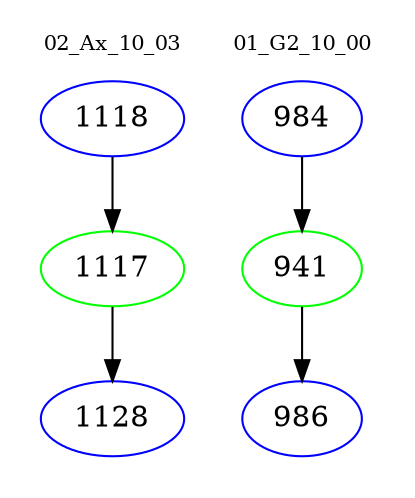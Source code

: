 digraph{
subgraph cluster_0 {
color = white
label = "02_Ax_10_03";
fontsize=10;
T0_1118 [label="1118", color="blue"]
T0_1118 -> T0_1117 [color="black"]
T0_1117 [label="1117", color="green"]
T0_1117 -> T0_1128 [color="black"]
T0_1128 [label="1128", color="blue"]
}
subgraph cluster_1 {
color = white
label = "01_G2_10_00";
fontsize=10;
T1_984 [label="984", color="blue"]
T1_984 -> T1_941 [color="black"]
T1_941 [label="941", color="green"]
T1_941 -> T1_986 [color="black"]
T1_986 [label="986", color="blue"]
}
}
